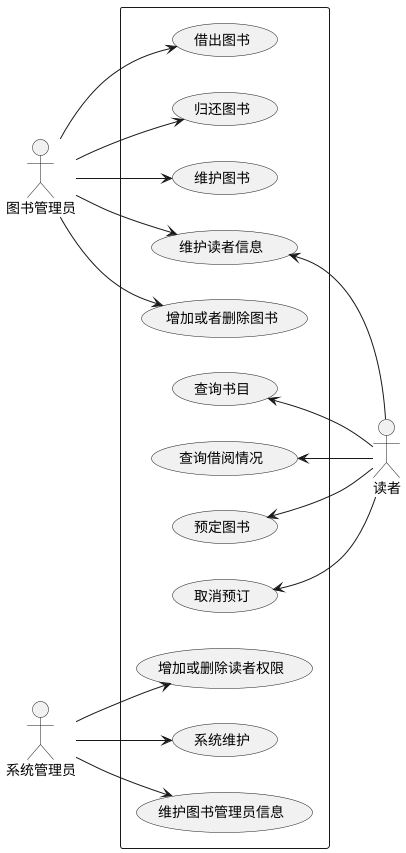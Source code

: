 @startuml
left to right direction
skinparam packageStyle rectangle
actor 图书管理员
actor 读者
actor 系统管理员
rectangle  {

  图书管理员-->(借出图书)
  图书管理员-->(归还图书)
  图书管理员-->(维护图书)
  图书管理员-->(维护读者信息)
  图书管理员-->(增加或者删除图书)
  (查询书目) <-- 读者
  (查询借阅情况) <-- 读者
  (预定图书) <-- 读者
  (取消预订) <-- 读者
  (维护读者信息)<--读者
  系统管理员-->(增加或删除读者权限)
  系统管理员-->(系统维护)
  系统管理员-->(维护图书管理员信息)

}
@enduml